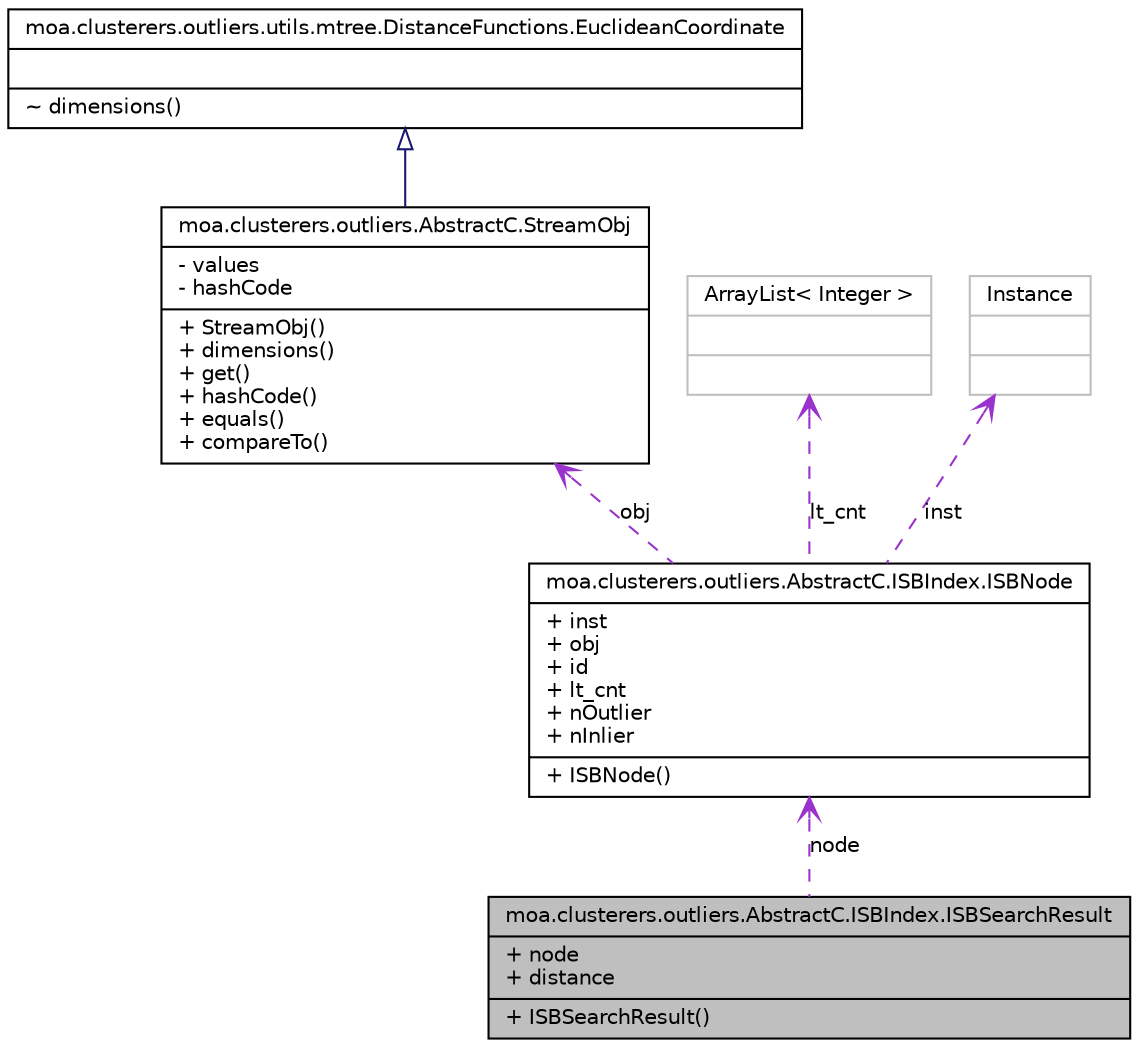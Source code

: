 digraph G
{
  edge [fontname="Helvetica",fontsize="10",labelfontname="Helvetica",labelfontsize="10"];
  node [fontname="Helvetica",fontsize="10",shape=record];
  Node1 [label="{moa.clusterers.outliers.AbstractC.ISBIndex.ISBSearchResult\n|+ node\l+ distance\l|+ ISBSearchResult()\l}",height=0.2,width=0.4,color="black", fillcolor="grey75", style="filled" fontcolor="black"];
  Node2 -> Node1 [dir=back,color="darkorchid3",fontsize="10",style="dashed",label="node",arrowtail="open",fontname="Helvetica"];
  Node2 [label="{moa.clusterers.outliers.AbstractC.ISBIndex.ISBNode\n|+ inst\l+ obj\l+ id\l+ lt_cnt\l+ nOutlier\l+ nInlier\l|+ ISBNode()\l}",height=0.2,width=0.4,color="black", fillcolor="white", style="filled",URL="$classmoa_1_1clusterers_1_1outliers_1_1AbstractC_1_1ISBIndex_1_1ISBNode.html"];
  Node3 -> Node2 [dir=back,color="darkorchid3",fontsize="10",style="dashed",label="obj",arrowtail="open",fontname="Helvetica"];
  Node3 [label="{moa.clusterers.outliers.AbstractC.StreamObj\n|- values\l- hashCode\l|+ StreamObj()\l+ dimensions()\l+ get()\l+ hashCode()\l+ equals()\l+ compareTo()\l}",height=0.2,width=0.4,color="black", fillcolor="white", style="filled",URL="$classmoa_1_1clusterers_1_1outliers_1_1AbstractC_1_1StreamObj.html"];
  Node4 -> Node3 [dir=back,color="midnightblue",fontsize="10",style="solid",arrowtail="empty",fontname="Helvetica"];
  Node4 [label="{moa.clusterers.outliers.utils.mtree.DistanceFunctions.EuclideanCoordinate\n||~ dimensions()\l}",height=0.2,width=0.4,color="black", fillcolor="white", style="filled",URL="$interfacemoa_1_1clusterers_1_1outliers_1_1utils_1_1mtree_1_1DistanceFunctions_1_1EuclideanCoordinate.html",tooltip="An interface to represent coordinates in Euclidean spaces."];
  Node5 -> Node2 [dir=back,color="darkorchid3",fontsize="10",style="dashed",label="lt_cnt",arrowtail="open",fontname="Helvetica"];
  Node5 [label="{ArrayList\< Integer \>\n||}",height=0.2,width=0.4,color="grey75", fillcolor="white", style="filled"];
  Node6 -> Node2 [dir=back,color="darkorchid3",fontsize="10",style="dashed",label="inst",arrowtail="open",fontname="Helvetica"];
  Node6 [label="{Instance\n||}",height=0.2,width=0.4,color="grey75", fillcolor="white", style="filled"];
}
